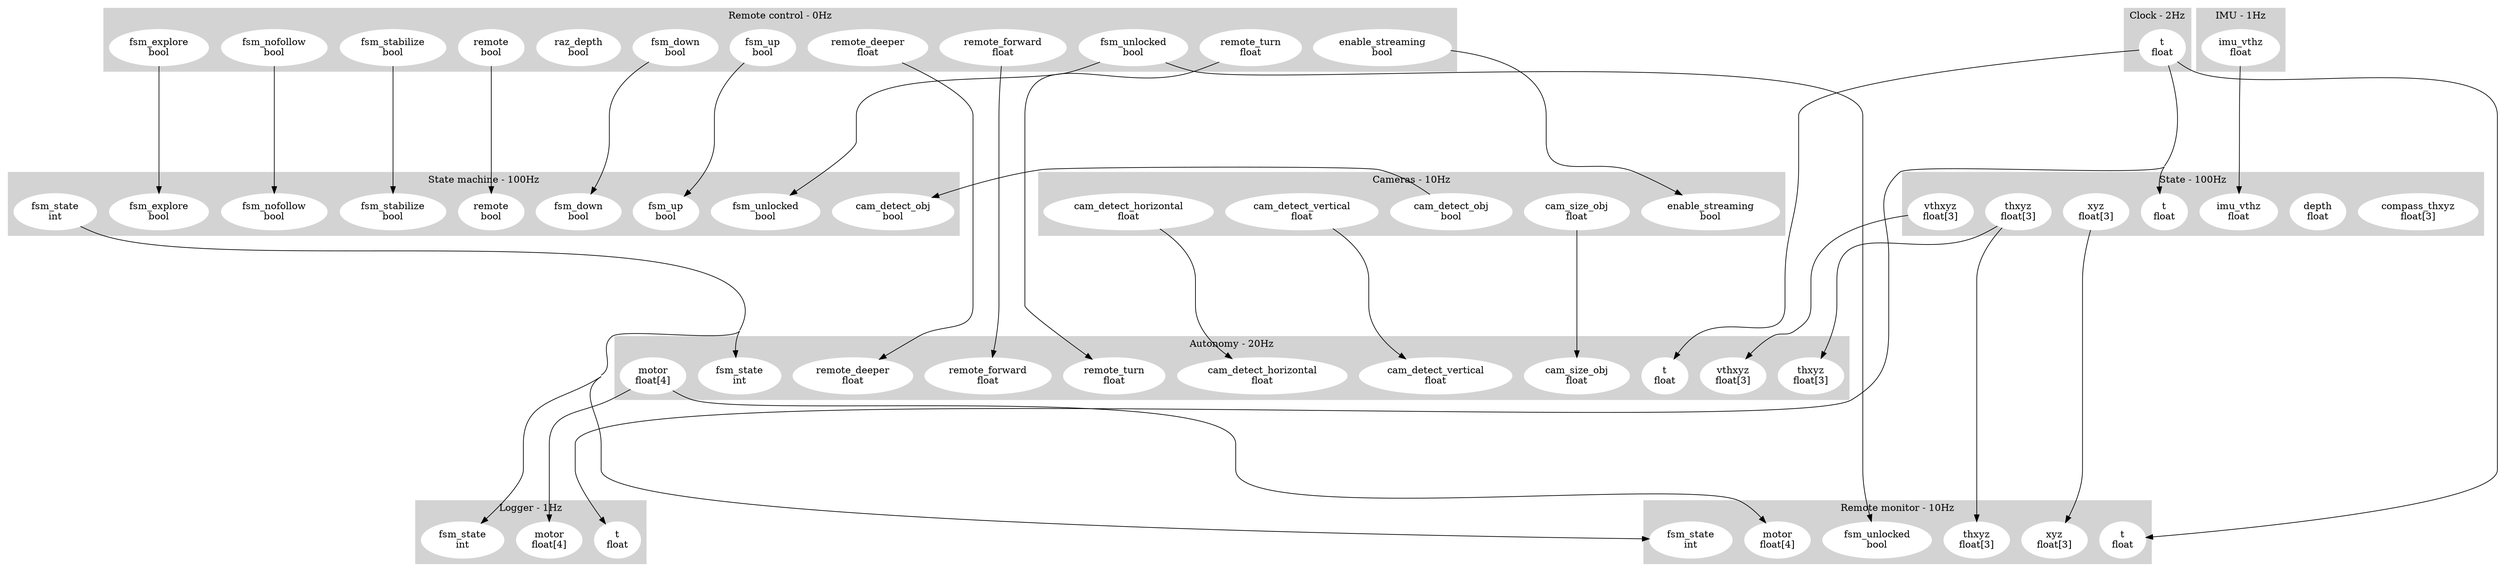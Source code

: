 digraph links {
	concentrate=true;
	subgraph cluster_1 {
		label = "Autonomy - 20Hz";
		style=filled;
		color=lightgrey;
		node [style=filled,color=white];
		2 [label = "cam_detect_horizontal\nfloat"];
		3 [label = "cam_detect_vertical\nfloat"];
		4 [label = "cam_size_obj\nfloat"];
		5 [label = "fsm_state\nint"];
		6 [label = "remote_deeper\nfloat"];
		7 [label = "remote_forward\nfloat"];
		8 [label = "remote_turn\nfloat"];
		9 [label = "t\nfloat"];
		10 [label = "thxyz\nfloat[3]"];
		11 [label = "vthxyz\nfloat[3]"];
		12 [label = "motor\nfloat[4]"];
	}
	subgraph cluster_13 {
		label = "Cameras - 10Hz";
		style=filled;
		color=lightgrey;
		node [style=filled,color=white];
		14 [label = "enable_streaming\nbool"];
		15 [label = "cam_detect_horizontal\nfloat"];
		16 [label = "cam_detect_obj\nbool"];
		17 [label = "cam_detect_vertical\nfloat"];
		18 [label = "cam_size_obj\nfloat"];
	}
	subgraph cluster_19 {
		label = "Clock - 2Hz";
		style=filled;
		color=lightgrey;
		node [style=filled,color=white];
		20 [label = "t\nfloat"];
	}
	subgraph cluster_21 {
		label = "IMU - 1Hz";
		style=filled;
		color=lightgrey;
		node [style=filled,color=white];
		22 [label = "imu_vthz\nfloat"];
	}
	subgraph cluster_23 {
		label = "Logger - 1Hz";
		style=filled;
		color=lightgrey;
		node [style=filled,color=white];
		24 [label = "fsm_state\nint"];
		25 [label = "motor\nfloat[4]"];
		26 [label = "t\nfloat"];
	}
	subgraph cluster_27 {
		label = "Remote control - 0Hz";
		style=filled;
		color=lightgrey;
		node [style=filled,color=white];
		28 [label = "enable_streaming\nbool"];
		29 [label = "fsm_down\nbool"];
		30 [label = "fsm_explore\nbool"];
		31 [label = "fsm_nofollow\nbool"];
		32 [label = "fsm_stabilize\nbool"];
		33 [label = "fsm_unlocked\nbool"];
		34 [label = "fsm_up\nbool"];
		35 [label = "raz_depth\nbool"];
		36 [label = "remote\nbool"];
		37 [label = "remote_deeper\nfloat"];
		38 [label = "remote_forward\nfloat"];
		39 [label = "remote_turn\nfloat"];
	}
	subgraph cluster_40 {
		label = "Remote monitor - 10Hz";
		style=filled;
		color=lightgrey;
		node [style=filled,color=white];
		41 [label = "fsm_state\nint"];
		42 [label = "fsm_unlocked\nbool"];
		43 [label = "motor\nfloat[4]"];
		44 [label = "t\nfloat"];
		45 [label = "thxyz\nfloat[3]"];
		46 [label = "xyz\nfloat[3]"];
	}
	subgraph cluster_47 {
		label = "State - 100Hz";
		style=filled;
		color=lightgrey;
		node [style=filled,color=white];
		48 [label = "compass_thxyz\nfloat[3]"];
		49 [label = "depth\nfloat"];
		50 [label = "imu_vthz\nfloat"];
		51 [label = "t\nfloat"];
		52 [label = "thxyz\nfloat[3]"];
		53 [label = "vthxyz\nfloat[3]"];
		54 [label = "xyz\nfloat[3]"];
	}
	subgraph cluster_55 {
		label = "State machine - 100Hz";
		style=filled;
		color=lightgrey;
		node [style=filled,color=white];
		56 [label = "cam_detect_obj\nbool"];
		57 [label = "fsm_down\nbool"];
		58 [label = "fsm_explore\nbool"];
		59 [label = "fsm_nofollow\nbool"];
		60 [label = "fsm_stabilize\nbool"];
		61 [label = "fsm_unlocked\nbool"];
		62 [label = "fsm_up\nbool"];
		63 [label = "remote\nbool"];
		64 [label = "fsm_state\nint"];
	}
	15->2 [minlen=5];
	16->56 [minlen=5];
	17->3 [minlen=5];
	18->4 [minlen=5];
	28->14 [minlen=5];
	29->57 [minlen=5];
	30->58 [minlen=5];
	31->59 [minlen=5];
	32->60 [minlen=5];
	64->5 [minlen=5];
	64->24 [minlen=5];
	64->41 [minlen=5];
	33->42 [minlen=5];
	33->61 [minlen=5];
	34->62 [minlen=5];
	22->50 [minlen=5];
	12->25 [minlen=5];
	12->43 [minlen=5];
	36->63 [minlen=5];
	37->6 [minlen=5];
	38->7 [minlen=5];
	39->8 [minlen=5];
	20->9 [minlen=5];
	20->26 [minlen=5];
	20->44 [minlen=5];
	20->51 [minlen=5];
	52->10 [minlen=5];
	52->45 [minlen=5];
	53->11 [minlen=5];
	54->46 [minlen=5];
}